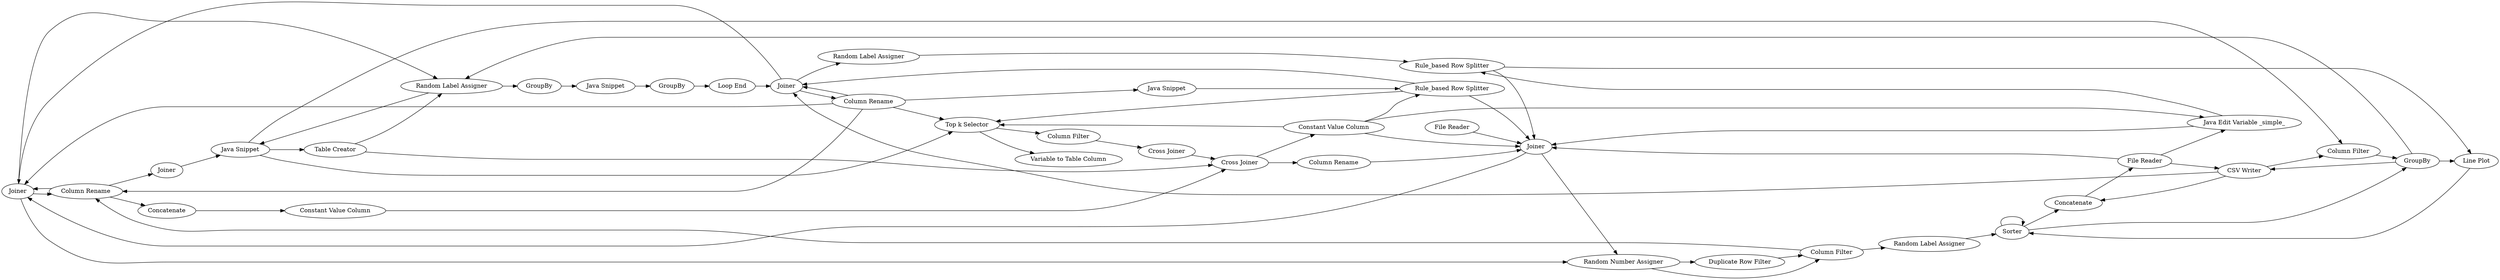 digraph {
	42 -> 44
	15 -> 57
	41 -> 42
	12 -> 42
	14 -> 16
	51 -> 41
	56 -> 58
	41 -> 43
	56 -> 12
	13 -> 14
	37 -> 12
	59 -> 60
	43 -> 39
	48 -> 45
	47 -> 54
	32 -> 41
	42 -> 13
	51 -> 38
	12 -> 13
	16 -> 15
	16 -> 44
	38 -> 62
	46 -> 48
	31 -> 32
	55 -> 56
	41 -> 55
	63 -> 12
	50 -> 51
	38 -> 35
	44 -> 23
	26 -> 27
	11 -> 12
	46 -> 38
	45 -> 26
	58 -> 57
	57 -> 54
	57 -> 59
	46 -> 47
	50 -> 12
	48 -> 49
	23 -> 30
	42 -> 45
	50 -> 63
	54 -> 45
	60 -> 64
	64 -> 41
	57 -> 57
	54 -> 64
	13 -> 16
	43 -> 41
	35 -> 36
	27 -> 31
	36 -> 49
	45 -> 46
	54 -> 58
	60 -> 12
	60 -> 63
	49 -> 50
	64 -> 59
	30 -> 49
	44 -> 20
	63 -> 56
	64 -> 47
	43 -> 44
	49 -> 37
	50 -> 38
	43 -> 42
	43 -> 38
	44 -> 42
	51 -> 12
	20 -> 46
	39 -> 51
	27 [label="Java Snippet"]
	57 [label=Sorter]
	55 [label="Random Label Assigner"]
	26 [label=GroupBy]
	58 [label="Line Plot"]
	32 [label="Loop End"]
	64 [label="CSV Writer"]
	49 [label="Cross Joiner"]
	41 [label=Joiner]
	31 [label=GroupBy]
	51 [label="Rule_based Row Splitter"]
	56 [label="Rule_based Row Splitter"]
	15 [label="Random Label Assigner"]
	54 [label=GroupBy]
	12 [label=Joiner]
	59 [label=Concatenate]
	16 [label="Column Filter"]
	48 [label="Table Creator"]
	50 [label="Constant Value Column"]
	42 [label=Joiner]
	23 [label=Concatenate]
	47 [label="Column Filter"]
	11 [label="File Reader"]
	63 [label="Java Edit Variable _simple_"]
	37 [label="Column Rename"]
	14 [label="Duplicate Row Filter"]
	38 [label="Top k Selector"]
	60 [label="File Reader"]
	20 [label=Joiner]
	43 [label="Column Rename"]
	44 [label="Column Rename"]
	13 [label="Random Number Assigner"]
	35 [label="Column Filter"]
	62 [label="Variable to Table Column"]
	36 [label="Cross Joiner"]
	46 [label="Java Snippet"]
	39 [label="Java Snippet"]
	30 [label="Constant Value Column"]
	45 [label="Random Label Assigner"]
	rankdir=LR
}
